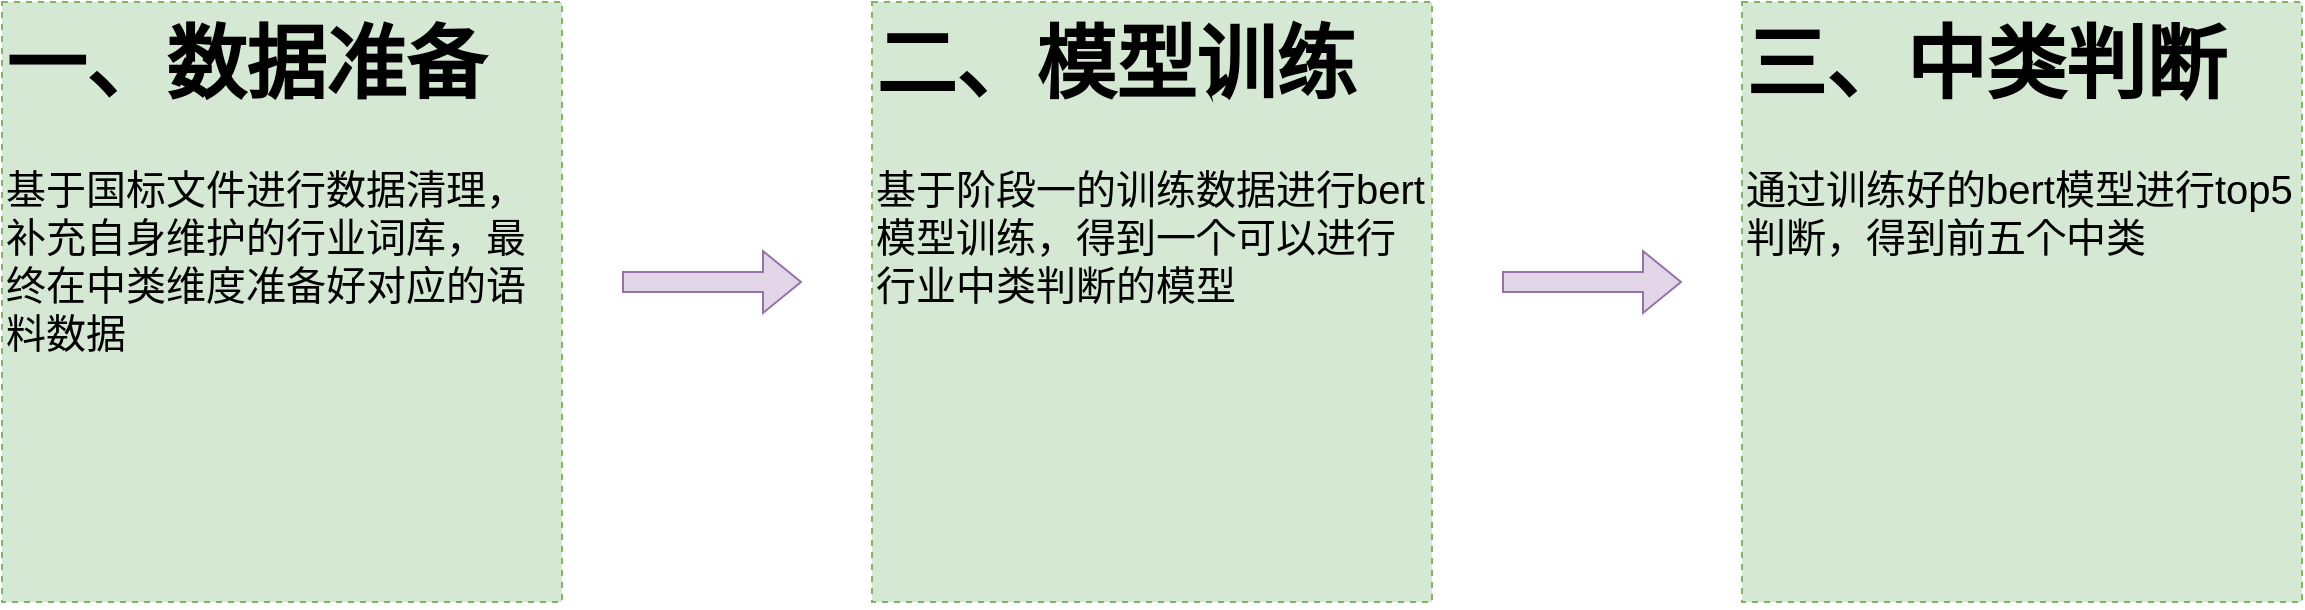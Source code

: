 <mxfile version="26.0.1">
  <diagram name="中类判断原理" id="3D5tGI04LKTCeSfqhWmO">
    <mxGraphModel dx="1590" dy="1008" grid="0" gridSize="10" guides="1" tooltips="1" connect="1" arrows="1" fold="1" page="1" pageScale="1" pageWidth="1169" pageHeight="827" math="0" shadow="0">
      <root>
        <mxCell id="0" />
        <mxCell id="1" parent="0" />
        <mxCell id="OQnt6c_Q4eF0kz0fsPzN-1" value="&lt;h1 style=&quot;margin-top: 0px;&quot;&gt;一、数据准备&lt;/h1&gt;&lt;p&gt;&lt;font&gt;基于国标文件进行数据清理，补充自身维护的行业词库，最终在中类维度准备好对应的语料数据&lt;/font&gt;&lt;/p&gt;" style="text;html=1;whiteSpace=wrap;overflow=hidden;rounded=0;strokeColor=#82b366;dashed=1;fillColor=#d5e8d4;fontSize=20;" vertex="1" parent="1">
          <mxGeometry x="10" y="190" width="280" height="300" as="geometry" />
        </mxCell>
        <mxCell id="OQnt6c_Q4eF0kz0fsPzN-2" value="&lt;h1 style=&quot;margin-top: 0px;&quot;&gt;二、模型训练&lt;/h1&gt;&lt;p&gt;基于阶段一的训练数据进行bert模型训练，得到一个可以进行行业中类判断的模型&lt;/p&gt;" style="text;html=1;whiteSpace=wrap;overflow=hidden;rounded=0;strokeColor=#82b366;dashed=1;fillColor=#d5e8d4;fontSize=20;" vertex="1" parent="1">
          <mxGeometry x="445" y="190" width="280" height="300" as="geometry" />
        </mxCell>
        <mxCell id="OQnt6c_Q4eF0kz0fsPzN-3" value="&lt;h1 style=&quot;margin-top: 0px;&quot;&gt;三、中类判断&lt;/h1&gt;&lt;p&gt;通过训练好的bert模型进行top5判断，得到前五个中类&lt;/p&gt;" style="text;html=1;whiteSpace=wrap;overflow=hidden;rounded=0;strokeColor=#82b366;dashed=1;fillColor=#d5e8d4;fontSize=20;" vertex="1" parent="1">
          <mxGeometry x="880" y="190" width="280" height="300" as="geometry" />
        </mxCell>
        <mxCell id="OQnt6c_Q4eF0kz0fsPzN-4" value="" style="shape=flexArrow;endArrow=classic;html=1;rounded=0;fillColor=#e1d5e7;strokeColor=#9673a6;" edge="1" parent="1">
          <mxGeometry width="50" height="50" relative="1" as="geometry">
            <mxPoint x="320" y="330" as="sourcePoint" />
            <mxPoint x="410" y="330" as="targetPoint" />
          </mxGeometry>
        </mxCell>
        <mxCell id="OQnt6c_Q4eF0kz0fsPzN-5" value="" style="shape=flexArrow;endArrow=classic;html=1;rounded=0;fillColor=#e1d5e7;strokeColor=#9673a6;" edge="1" parent="1">
          <mxGeometry width="50" height="50" relative="1" as="geometry">
            <mxPoint x="760" y="330" as="sourcePoint" />
            <mxPoint x="850" y="330" as="targetPoint" />
          </mxGeometry>
        </mxCell>
      </root>
    </mxGraphModel>
  </diagram>
</mxfile>
